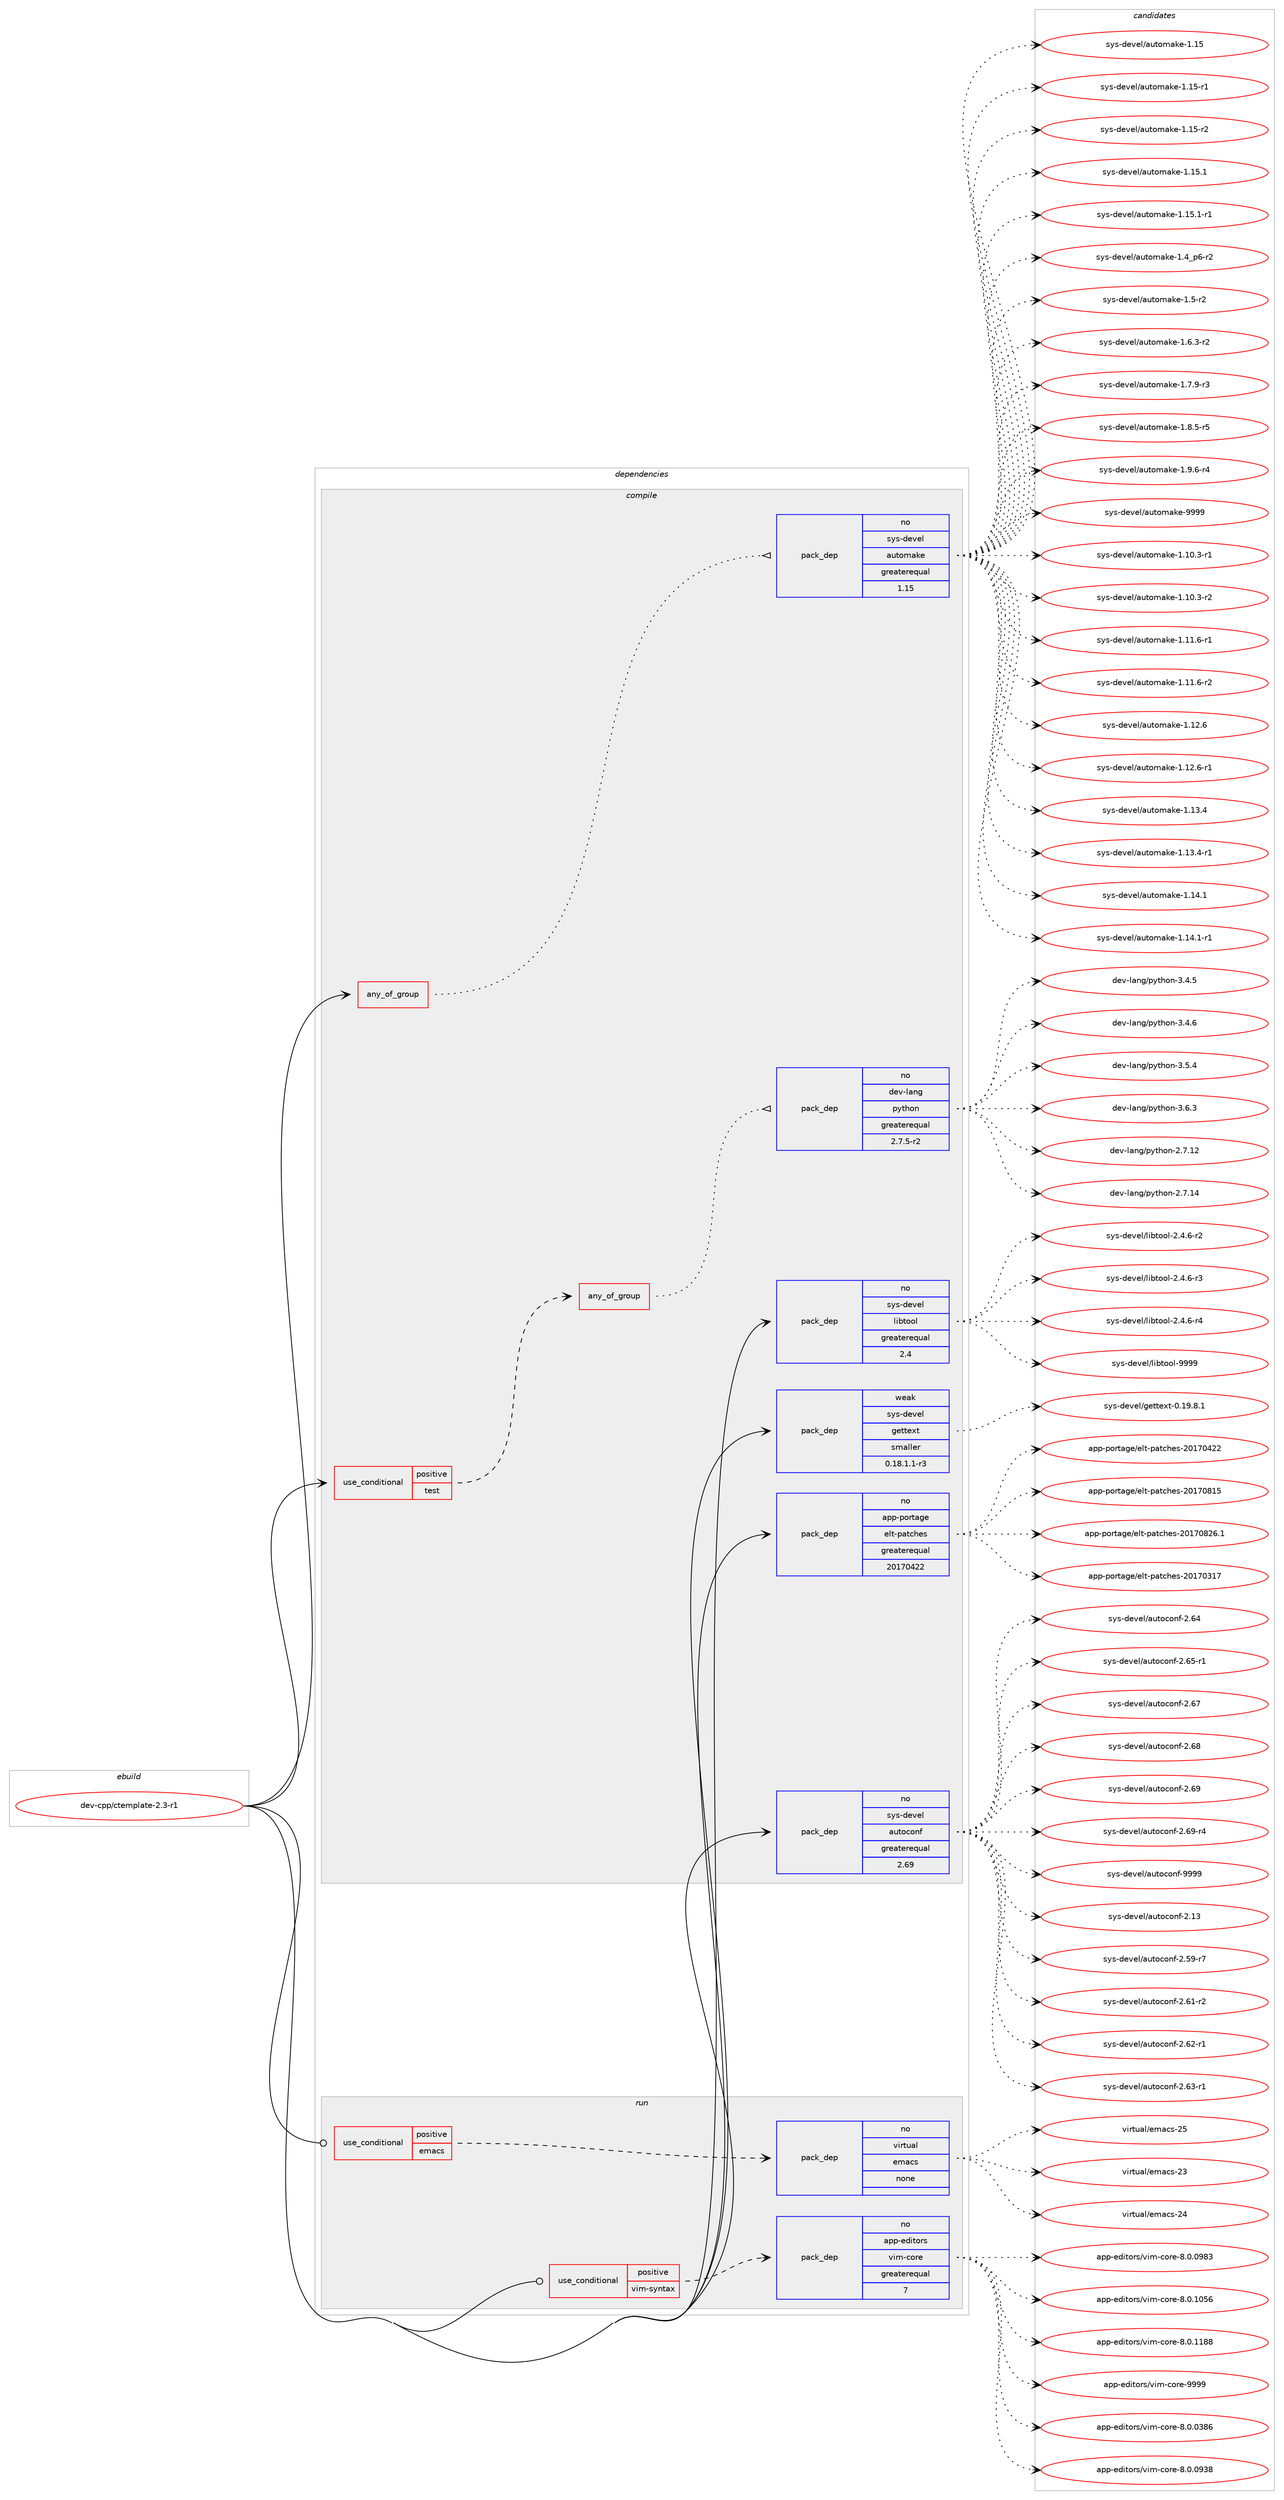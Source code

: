 digraph prolog {

# *************
# Graph options
# *************

newrank=true;
concentrate=true;
compound=true;
graph [rankdir=LR,fontname=Helvetica,fontsize=10,ranksep=1.5];#, ranksep=2.5, nodesep=0.2];
edge  [arrowhead=vee];
node  [fontname=Helvetica,fontsize=10];

# **********
# The ebuild
# **********

subgraph cluster_leftcol {
color=gray;
rank=same;
label=<<i>ebuild</i>>;
id [label="dev-cpp/ctemplate-2.3-r1", color=red, width=4, href="../dev-cpp/ctemplate-2.3-r1.svg"];
}

# ****************
# The dependencies
# ****************

subgraph cluster_midcol {
color=gray;
label=<<i>dependencies</i>>;
subgraph cluster_compile {
fillcolor="#eeeeee";
style=filled;
label=<<i>compile</i>>;
subgraph any1422 {
dependency65355 [label=<<TABLE BORDER="0" CELLBORDER="1" CELLSPACING="0" CELLPADDING="4"><TR><TD CELLPADDING="10">any_of_group</TD></TR></TABLE>>, shape=none, color=red];subgraph pack48115 {
dependency65356 [label=<<TABLE BORDER="0" CELLBORDER="1" CELLSPACING="0" CELLPADDING="4" WIDTH="220"><TR><TD ROWSPAN="6" CELLPADDING="30">pack_dep</TD></TR><TR><TD WIDTH="110">no</TD></TR><TR><TD>sys-devel</TD></TR><TR><TD>automake</TD></TR><TR><TD>greaterequal</TD></TR><TR><TD>1.15</TD></TR></TABLE>>, shape=none, color=blue];
}
dependency65355:e -> dependency65356:w [weight=20,style="dotted",arrowhead="oinv"];
}
id:e -> dependency65355:w [weight=20,style="solid",arrowhead="vee"];
subgraph cond15789 {
dependency65357 [label=<<TABLE BORDER="0" CELLBORDER="1" CELLSPACING="0" CELLPADDING="4"><TR><TD ROWSPAN="3" CELLPADDING="10">use_conditional</TD></TR><TR><TD>positive</TD></TR><TR><TD>test</TD></TR></TABLE>>, shape=none, color=red];
subgraph any1423 {
dependency65358 [label=<<TABLE BORDER="0" CELLBORDER="1" CELLSPACING="0" CELLPADDING="4"><TR><TD CELLPADDING="10">any_of_group</TD></TR></TABLE>>, shape=none, color=red];subgraph pack48116 {
dependency65359 [label=<<TABLE BORDER="0" CELLBORDER="1" CELLSPACING="0" CELLPADDING="4" WIDTH="220"><TR><TD ROWSPAN="6" CELLPADDING="30">pack_dep</TD></TR><TR><TD WIDTH="110">no</TD></TR><TR><TD>dev-lang</TD></TR><TR><TD>python</TD></TR><TR><TD>greaterequal</TD></TR><TR><TD>2.7.5-r2</TD></TR></TABLE>>, shape=none, color=blue];
}
dependency65358:e -> dependency65359:w [weight=20,style="dotted",arrowhead="oinv"];
}
dependency65357:e -> dependency65358:w [weight=20,style="dashed",arrowhead="vee"];
}
id:e -> dependency65357:w [weight=20,style="solid",arrowhead="vee"];
subgraph pack48117 {
dependency65360 [label=<<TABLE BORDER="0" CELLBORDER="1" CELLSPACING="0" CELLPADDING="4" WIDTH="220"><TR><TD ROWSPAN="6" CELLPADDING="30">pack_dep</TD></TR><TR><TD WIDTH="110">no</TD></TR><TR><TD>app-portage</TD></TR><TR><TD>elt-patches</TD></TR><TR><TD>greaterequal</TD></TR><TR><TD>20170422</TD></TR></TABLE>>, shape=none, color=blue];
}
id:e -> dependency65360:w [weight=20,style="solid",arrowhead="vee"];
subgraph pack48118 {
dependency65361 [label=<<TABLE BORDER="0" CELLBORDER="1" CELLSPACING="0" CELLPADDING="4" WIDTH="220"><TR><TD ROWSPAN="6" CELLPADDING="30">pack_dep</TD></TR><TR><TD WIDTH="110">no</TD></TR><TR><TD>sys-devel</TD></TR><TR><TD>autoconf</TD></TR><TR><TD>greaterequal</TD></TR><TR><TD>2.69</TD></TR></TABLE>>, shape=none, color=blue];
}
id:e -> dependency65361:w [weight=20,style="solid",arrowhead="vee"];
subgraph pack48119 {
dependency65362 [label=<<TABLE BORDER="0" CELLBORDER="1" CELLSPACING="0" CELLPADDING="4" WIDTH="220"><TR><TD ROWSPAN="6" CELLPADDING="30">pack_dep</TD></TR><TR><TD WIDTH="110">no</TD></TR><TR><TD>sys-devel</TD></TR><TR><TD>libtool</TD></TR><TR><TD>greaterequal</TD></TR><TR><TD>2.4</TD></TR></TABLE>>, shape=none, color=blue];
}
id:e -> dependency65362:w [weight=20,style="solid",arrowhead="vee"];
subgraph pack48120 {
dependency65363 [label=<<TABLE BORDER="0" CELLBORDER="1" CELLSPACING="0" CELLPADDING="4" WIDTH="220"><TR><TD ROWSPAN="6" CELLPADDING="30">pack_dep</TD></TR><TR><TD WIDTH="110">weak</TD></TR><TR><TD>sys-devel</TD></TR><TR><TD>gettext</TD></TR><TR><TD>smaller</TD></TR><TR><TD>0.18.1.1-r3</TD></TR></TABLE>>, shape=none, color=blue];
}
id:e -> dependency65363:w [weight=20,style="solid",arrowhead="vee"];
}
subgraph cluster_compileandrun {
fillcolor="#eeeeee";
style=filled;
label=<<i>compile and run</i>>;
}
subgraph cluster_run {
fillcolor="#eeeeee";
style=filled;
label=<<i>run</i>>;
subgraph cond15790 {
dependency65364 [label=<<TABLE BORDER="0" CELLBORDER="1" CELLSPACING="0" CELLPADDING="4"><TR><TD ROWSPAN="3" CELLPADDING="10">use_conditional</TD></TR><TR><TD>positive</TD></TR><TR><TD>emacs</TD></TR></TABLE>>, shape=none, color=red];
subgraph pack48121 {
dependency65365 [label=<<TABLE BORDER="0" CELLBORDER="1" CELLSPACING="0" CELLPADDING="4" WIDTH="220"><TR><TD ROWSPAN="6" CELLPADDING="30">pack_dep</TD></TR><TR><TD WIDTH="110">no</TD></TR><TR><TD>virtual</TD></TR><TR><TD>emacs</TD></TR><TR><TD>none</TD></TR><TR><TD></TD></TR></TABLE>>, shape=none, color=blue];
}
dependency65364:e -> dependency65365:w [weight=20,style="dashed",arrowhead="vee"];
}
id:e -> dependency65364:w [weight=20,style="solid",arrowhead="odot"];
subgraph cond15791 {
dependency65366 [label=<<TABLE BORDER="0" CELLBORDER="1" CELLSPACING="0" CELLPADDING="4"><TR><TD ROWSPAN="3" CELLPADDING="10">use_conditional</TD></TR><TR><TD>positive</TD></TR><TR><TD>vim-syntax</TD></TR></TABLE>>, shape=none, color=red];
subgraph pack48122 {
dependency65367 [label=<<TABLE BORDER="0" CELLBORDER="1" CELLSPACING="0" CELLPADDING="4" WIDTH="220"><TR><TD ROWSPAN="6" CELLPADDING="30">pack_dep</TD></TR><TR><TD WIDTH="110">no</TD></TR><TR><TD>app-editors</TD></TR><TR><TD>vim-core</TD></TR><TR><TD>greaterequal</TD></TR><TR><TD>7</TD></TR></TABLE>>, shape=none, color=blue];
}
dependency65366:e -> dependency65367:w [weight=20,style="dashed",arrowhead="vee"];
}
id:e -> dependency65366:w [weight=20,style="solid",arrowhead="odot"];
}
}

# **************
# The candidates
# **************

subgraph cluster_choices {
rank=same;
color=gray;
label=<<i>candidates</i>>;

subgraph choice48115 {
color=black;
nodesep=1;
choice11512111545100101118101108479711711611110997107101454946494846514511449 [label="sys-devel/automake-1.10.3-r1", color=red, width=4,href="../sys-devel/automake-1.10.3-r1.svg"];
choice11512111545100101118101108479711711611110997107101454946494846514511450 [label="sys-devel/automake-1.10.3-r2", color=red, width=4,href="../sys-devel/automake-1.10.3-r2.svg"];
choice11512111545100101118101108479711711611110997107101454946494946544511449 [label="sys-devel/automake-1.11.6-r1", color=red, width=4,href="../sys-devel/automake-1.11.6-r1.svg"];
choice11512111545100101118101108479711711611110997107101454946494946544511450 [label="sys-devel/automake-1.11.6-r2", color=red, width=4,href="../sys-devel/automake-1.11.6-r2.svg"];
choice1151211154510010111810110847971171161111099710710145494649504654 [label="sys-devel/automake-1.12.6", color=red, width=4,href="../sys-devel/automake-1.12.6.svg"];
choice11512111545100101118101108479711711611110997107101454946495046544511449 [label="sys-devel/automake-1.12.6-r1", color=red, width=4,href="../sys-devel/automake-1.12.6-r1.svg"];
choice1151211154510010111810110847971171161111099710710145494649514652 [label="sys-devel/automake-1.13.4", color=red, width=4,href="../sys-devel/automake-1.13.4.svg"];
choice11512111545100101118101108479711711611110997107101454946495146524511449 [label="sys-devel/automake-1.13.4-r1", color=red, width=4,href="../sys-devel/automake-1.13.4-r1.svg"];
choice1151211154510010111810110847971171161111099710710145494649524649 [label="sys-devel/automake-1.14.1", color=red, width=4,href="../sys-devel/automake-1.14.1.svg"];
choice11512111545100101118101108479711711611110997107101454946495246494511449 [label="sys-devel/automake-1.14.1-r1", color=red, width=4,href="../sys-devel/automake-1.14.1-r1.svg"];
choice115121115451001011181011084797117116111109971071014549464953 [label="sys-devel/automake-1.15", color=red, width=4,href="../sys-devel/automake-1.15.svg"];
choice1151211154510010111810110847971171161111099710710145494649534511449 [label="sys-devel/automake-1.15-r1", color=red, width=4,href="../sys-devel/automake-1.15-r1.svg"];
choice1151211154510010111810110847971171161111099710710145494649534511450 [label="sys-devel/automake-1.15-r2", color=red, width=4,href="../sys-devel/automake-1.15-r2.svg"];
choice1151211154510010111810110847971171161111099710710145494649534649 [label="sys-devel/automake-1.15.1", color=red, width=4,href="../sys-devel/automake-1.15.1.svg"];
choice11512111545100101118101108479711711611110997107101454946495346494511449 [label="sys-devel/automake-1.15.1-r1", color=red, width=4,href="../sys-devel/automake-1.15.1-r1.svg"];
choice115121115451001011181011084797117116111109971071014549465295112544511450 [label="sys-devel/automake-1.4_p6-r2", color=red, width=4,href="../sys-devel/automake-1.4_p6-r2.svg"];
choice11512111545100101118101108479711711611110997107101454946534511450 [label="sys-devel/automake-1.5-r2", color=red, width=4,href="../sys-devel/automake-1.5-r2.svg"];
choice115121115451001011181011084797117116111109971071014549465446514511450 [label="sys-devel/automake-1.6.3-r2", color=red, width=4,href="../sys-devel/automake-1.6.3-r2.svg"];
choice115121115451001011181011084797117116111109971071014549465546574511451 [label="sys-devel/automake-1.7.9-r3", color=red, width=4,href="../sys-devel/automake-1.7.9-r3.svg"];
choice115121115451001011181011084797117116111109971071014549465646534511453 [label="sys-devel/automake-1.8.5-r5", color=red, width=4,href="../sys-devel/automake-1.8.5-r5.svg"];
choice115121115451001011181011084797117116111109971071014549465746544511452 [label="sys-devel/automake-1.9.6-r4", color=red, width=4,href="../sys-devel/automake-1.9.6-r4.svg"];
choice115121115451001011181011084797117116111109971071014557575757 [label="sys-devel/automake-9999", color=red, width=4,href="../sys-devel/automake-9999.svg"];
dependency65356:e -> choice11512111545100101118101108479711711611110997107101454946494846514511449:w [style=dotted,weight="100"];
dependency65356:e -> choice11512111545100101118101108479711711611110997107101454946494846514511450:w [style=dotted,weight="100"];
dependency65356:e -> choice11512111545100101118101108479711711611110997107101454946494946544511449:w [style=dotted,weight="100"];
dependency65356:e -> choice11512111545100101118101108479711711611110997107101454946494946544511450:w [style=dotted,weight="100"];
dependency65356:e -> choice1151211154510010111810110847971171161111099710710145494649504654:w [style=dotted,weight="100"];
dependency65356:e -> choice11512111545100101118101108479711711611110997107101454946495046544511449:w [style=dotted,weight="100"];
dependency65356:e -> choice1151211154510010111810110847971171161111099710710145494649514652:w [style=dotted,weight="100"];
dependency65356:e -> choice11512111545100101118101108479711711611110997107101454946495146524511449:w [style=dotted,weight="100"];
dependency65356:e -> choice1151211154510010111810110847971171161111099710710145494649524649:w [style=dotted,weight="100"];
dependency65356:e -> choice11512111545100101118101108479711711611110997107101454946495246494511449:w [style=dotted,weight="100"];
dependency65356:e -> choice115121115451001011181011084797117116111109971071014549464953:w [style=dotted,weight="100"];
dependency65356:e -> choice1151211154510010111810110847971171161111099710710145494649534511449:w [style=dotted,weight="100"];
dependency65356:e -> choice1151211154510010111810110847971171161111099710710145494649534511450:w [style=dotted,weight="100"];
dependency65356:e -> choice1151211154510010111810110847971171161111099710710145494649534649:w [style=dotted,weight="100"];
dependency65356:e -> choice11512111545100101118101108479711711611110997107101454946495346494511449:w [style=dotted,weight="100"];
dependency65356:e -> choice115121115451001011181011084797117116111109971071014549465295112544511450:w [style=dotted,weight="100"];
dependency65356:e -> choice11512111545100101118101108479711711611110997107101454946534511450:w [style=dotted,weight="100"];
dependency65356:e -> choice115121115451001011181011084797117116111109971071014549465446514511450:w [style=dotted,weight="100"];
dependency65356:e -> choice115121115451001011181011084797117116111109971071014549465546574511451:w [style=dotted,weight="100"];
dependency65356:e -> choice115121115451001011181011084797117116111109971071014549465646534511453:w [style=dotted,weight="100"];
dependency65356:e -> choice115121115451001011181011084797117116111109971071014549465746544511452:w [style=dotted,weight="100"];
dependency65356:e -> choice115121115451001011181011084797117116111109971071014557575757:w [style=dotted,weight="100"];
}
subgraph choice48116 {
color=black;
nodesep=1;
choice10010111845108971101034711212111610411111045504655464950 [label="dev-lang/python-2.7.12", color=red, width=4,href="../dev-lang/python-2.7.12.svg"];
choice10010111845108971101034711212111610411111045504655464952 [label="dev-lang/python-2.7.14", color=red, width=4,href="../dev-lang/python-2.7.14.svg"];
choice100101118451089711010347112121116104111110455146524653 [label="dev-lang/python-3.4.5", color=red, width=4,href="../dev-lang/python-3.4.5.svg"];
choice100101118451089711010347112121116104111110455146524654 [label="dev-lang/python-3.4.6", color=red, width=4,href="../dev-lang/python-3.4.6.svg"];
choice100101118451089711010347112121116104111110455146534652 [label="dev-lang/python-3.5.4", color=red, width=4,href="../dev-lang/python-3.5.4.svg"];
choice100101118451089711010347112121116104111110455146544651 [label="dev-lang/python-3.6.3", color=red, width=4,href="../dev-lang/python-3.6.3.svg"];
dependency65359:e -> choice10010111845108971101034711212111610411111045504655464950:w [style=dotted,weight="100"];
dependency65359:e -> choice10010111845108971101034711212111610411111045504655464952:w [style=dotted,weight="100"];
dependency65359:e -> choice100101118451089711010347112121116104111110455146524653:w [style=dotted,weight="100"];
dependency65359:e -> choice100101118451089711010347112121116104111110455146524654:w [style=dotted,weight="100"];
dependency65359:e -> choice100101118451089711010347112121116104111110455146534652:w [style=dotted,weight="100"];
dependency65359:e -> choice100101118451089711010347112121116104111110455146544651:w [style=dotted,weight="100"];
}
subgraph choice48117 {
color=black;
nodesep=1;
choice97112112451121111141169710310147101108116451129711699104101115455048495548514955 [label="app-portage/elt-patches-20170317", color=red, width=4,href="../app-portage/elt-patches-20170317.svg"];
choice97112112451121111141169710310147101108116451129711699104101115455048495548525050 [label="app-portage/elt-patches-20170422", color=red, width=4,href="../app-portage/elt-patches-20170422.svg"];
choice97112112451121111141169710310147101108116451129711699104101115455048495548564953 [label="app-portage/elt-patches-20170815", color=red, width=4,href="../app-portage/elt-patches-20170815.svg"];
choice971121124511211111411697103101471011081164511297116991041011154550484955485650544649 [label="app-portage/elt-patches-20170826.1", color=red, width=4,href="../app-portage/elt-patches-20170826.1.svg"];
dependency65360:e -> choice97112112451121111141169710310147101108116451129711699104101115455048495548514955:w [style=dotted,weight="100"];
dependency65360:e -> choice97112112451121111141169710310147101108116451129711699104101115455048495548525050:w [style=dotted,weight="100"];
dependency65360:e -> choice97112112451121111141169710310147101108116451129711699104101115455048495548564953:w [style=dotted,weight="100"];
dependency65360:e -> choice971121124511211111411697103101471011081164511297116991041011154550484955485650544649:w [style=dotted,weight="100"];
}
subgraph choice48118 {
color=black;
nodesep=1;
choice115121115451001011181011084797117116111991111101024550464951 [label="sys-devel/autoconf-2.13", color=red, width=4,href="../sys-devel/autoconf-2.13.svg"];
choice1151211154510010111810110847971171161119911111010245504653574511455 [label="sys-devel/autoconf-2.59-r7", color=red, width=4,href="../sys-devel/autoconf-2.59-r7.svg"];
choice1151211154510010111810110847971171161119911111010245504654494511450 [label="sys-devel/autoconf-2.61-r2", color=red, width=4,href="../sys-devel/autoconf-2.61-r2.svg"];
choice1151211154510010111810110847971171161119911111010245504654504511449 [label="sys-devel/autoconf-2.62-r1", color=red, width=4,href="../sys-devel/autoconf-2.62-r1.svg"];
choice1151211154510010111810110847971171161119911111010245504654514511449 [label="sys-devel/autoconf-2.63-r1", color=red, width=4,href="../sys-devel/autoconf-2.63-r1.svg"];
choice115121115451001011181011084797117116111991111101024550465452 [label="sys-devel/autoconf-2.64", color=red, width=4,href="../sys-devel/autoconf-2.64.svg"];
choice1151211154510010111810110847971171161119911111010245504654534511449 [label="sys-devel/autoconf-2.65-r1", color=red, width=4,href="../sys-devel/autoconf-2.65-r1.svg"];
choice115121115451001011181011084797117116111991111101024550465455 [label="sys-devel/autoconf-2.67", color=red, width=4,href="../sys-devel/autoconf-2.67.svg"];
choice115121115451001011181011084797117116111991111101024550465456 [label="sys-devel/autoconf-2.68", color=red, width=4,href="../sys-devel/autoconf-2.68.svg"];
choice115121115451001011181011084797117116111991111101024550465457 [label="sys-devel/autoconf-2.69", color=red, width=4,href="../sys-devel/autoconf-2.69.svg"];
choice1151211154510010111810110847971171161119911111010245504654574511452 [label="sys-devel/autoconf-2.69-r4", color=red, width=4,href="../sys-devel/autoconf-2.69-r4.svg"];
choice115121115451001011181011084797117116111991111101024557575757 [label="sys-devel/autoconf-9999", color=red, width=4,href="../sys-devel/autoconf-9999.svg"];
dependency65361:e -> choice115121115451001011181011084797117116111991111101024550464951:w [style=dotted,weight="100"];
dependency65361:e -> choice1151211154510010111810110847971171161119911111010245504653574511455:w [style=dotted,weight="100"];
dependency65361:e -> choice1151211154510010111810110847971171161119911111010245504654494511450:w [style=dotted,weight="100"];
dependency65361:e -> choice1151211154510010111810110847971171161119911111010245504654504511449:w [style=dotted,weight="100"];
dependency65361:e -> choice1151211154510010111810110847971171161119911111010245504654514511449:w [style=dotted,weight="100"];
dependency65361:e -> choice115121115451001011181011084797117116111991111101024550465452:w [style=dotted,weight="100"];
dependency65361:e -> choice1151211154510010111810110847971171161119911111010245504654534511449:w [style=dotted,weight="100"];
dependency65361:e -> choice115121115451001011181011084797117116111991111101024550465455:w [style=dotted,weight="100"];
dependency65361:e -> choice115121115451001011181011084797117116111991111101024550465456:w [style=dotted,weight="100"];
dependency65361:e -> choice115121115451001011181011084797117116111991111101024550465457:w [style=dotted,weight="100"];
dependency65361:e -> choice1151211154510010111810110847971171161119911111010245504654574511452:w [style=dotted,weight="100"];
dependency65361:e -> choice115121115451001011181011084797117116111991111101024557575757:w [style=dotted,weight="100"];
}
subgraph choice48119 {
color=black;
nodesep=1;
choice1151211154510010111810110847108105981161111111084550465246544511450 [label="sys-devel/libtool-2.4.6-r2", color=red, width=4,href="../sys-devel/libtool-2.4.6-r2.svg"];
choice1151211154510010111810110847108105981161111111084550465246544511451 [label="sys-devel/libtool-2.4.6-r3", color=red, width=4,href="../sys-devel/libtool-2.4.6-r3.svg"];
choice1151211154510010111810110847108105981161111111084550465246544511452 [label="sys-devel/libtool-2.4.6-r4", color=red, width=4,href="../sys-devel/libtool-2.4.6-r4.svg"];
choice1151211154510010111810110847108105981161111111084557575757 [label="sys-devel/libtool-9999", color=red, width=4,href="../sys-devel/libtool-9999.svg"];
dependency65362:e -> choice1151211154510010111810110847108105981161111111084550465246544511450:w [style=dotted,weight="100"];
dependency65362:e -> choice1151211154510010111810110847108105981161111111084550465246544511451:w [style=dotted,weight="100"];
dependency65362:e -> choice1151211154510010111810110847108105981161111111084550465246544511452:w [style=dotted,weight="100"];
dependency65362:e -> choice1151211154510010111810110847108105981161111111084557575757:w [style=dotted,weight="100"];
}
subgraph choice48120 {
color=black;
nodesep=1;
choice1151211154510010111810110847103101116116101120116454846495746564649 [label="sys-devel/gettext-0.19.8.1", color=red, width=4,href="../sys-devel/gettext-0.19.8.1.svg"];
dependency65363:e -> choice1151211154510010111810110847103101116116101120116454846495746564649:w [style=dotted,weight="100"];
}
subgraph choice48121 {
color=black;
nodesep=1;
choice11810511411611797108471011099799115455051 [label="virtual/emacs-23", color=red, width=4,href="../virtual/emacs-23.svg"];
choice11810511411611797108471011099799115455052 [label="virtual/emacs-24", color=red, width=4,href="../virtual/emacs-24.svg"];
choice11810511411611797108471011099799115455053 [label="virtual/emacs-25", color=red, width=4,href="../virtual/emacs-25.svg"];
dependency65365:e -> choice11810511411611797108471011099799115455051:w [style=dotted,weight="100"];
dependency65365:e -> choice11810511411611797108471011099799115455052:w [style=dotted,weight="100"];
dependency65365:e -> choice11810511411611797108471011099799115455053:w [style=dotted,weight="100"];
}
subgraph choice48122 {
color=black;
nodesep=1;
choice9711211245101100105116111114115471181051094599111114101455646484648515654 [label="app-editors/vim-core-8.0.0386", color=red, width=4,href="../app-editors/vim-core-8.0.0386.svg"];
choice9711211245101100105116111114115471181051094599111114101455646484648575156 [label="app-editors/vim-core-8.0.0938", color=red, width=4,href="../app-editors/vim-core-8.0.0938.svg"];
choice9711211245101100105116111114115471181051094599111114101455646484648575651 [label="app-editors/vim-core-8.0.0983", color=red, width=4,href="../app-editors/vim-core-8.0.0983.svg"];
choice9711211245101100105116111114115471181051094599111114101455646484649485354 [label="app-editors/vim-core-8.0.1056", color=red, width=4,href="../app-editors/vim-core-8.0.1056.svg"];
choice9711211245101100105116111114115471181051094599111114101455646484649495656 [label="app-editors/vim-core-8.0.1188", color=red, width=4,href="../app-editors/vim-core-8.0.1188.svg"];
choice97112112451011001051161111141154711810510945991111141014557575757 [label="app-editors/vim-core-9999", color=red, width=4,href="../app-editors/vim-core-9999.svg"];
dependency65367:e -> choice9711211245101100105116111114115471181051094599111114101455646484648515654:w [style=dotted,weight="100"];
dependency65367:e -> choice9711211245101100105116111114115471181051094599111114101455646484648575156:w [style=dotted,weight="100"];
dependency65367:e -> choice9711211245101100105116111114115471181051094599111114101455646484648575651:w [style=dotted,weight="100"];
dependency65367:e -> choice9711211245101100105116111114115471181051094599111114101455646484649485354:w [style=dotted,weight="100"];
dependency65367:e -> choice9711211245101100105116111114115471181051094599111114101455646484649495656:w [style=dotted,weight="100"];
dependency65367:e -> choice97112112451011001051161111141154711810510945991111141014557575757:w [style=dotted,weight="100"];
}
}

}
